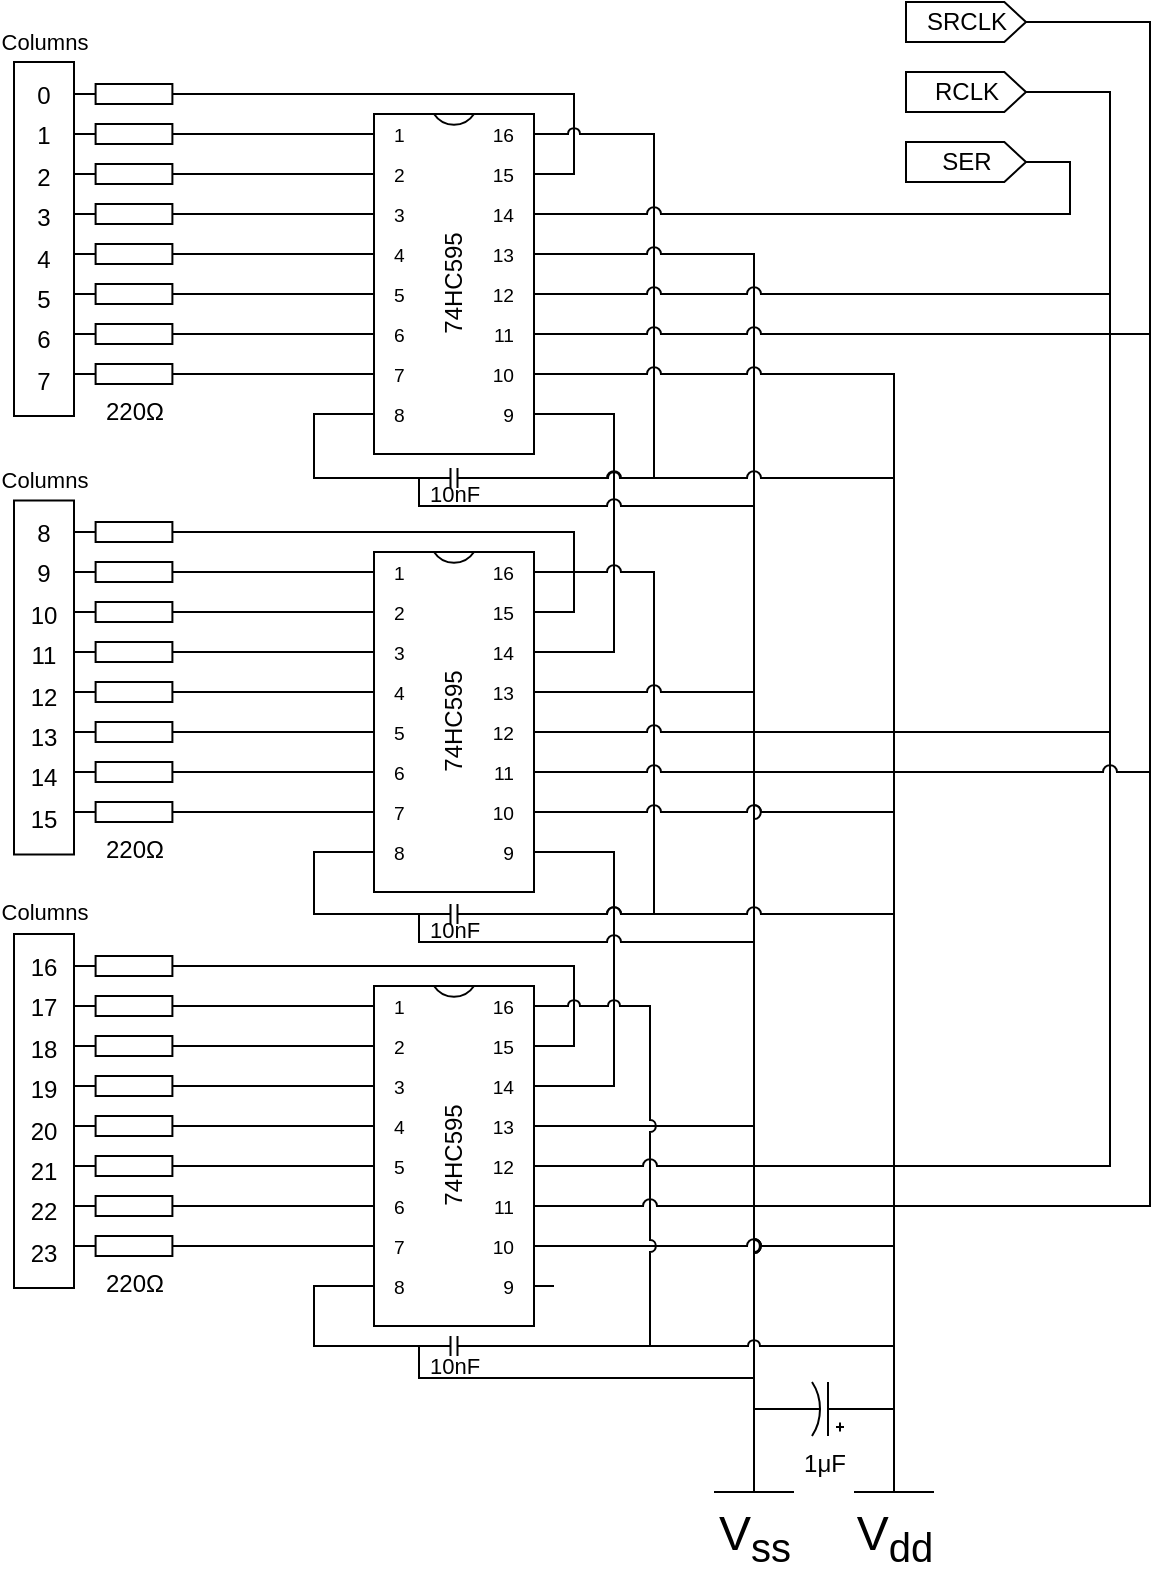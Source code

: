 <mxfile version="14.9.6" type="device"><diagram name="Page-1" id="7e0a89b8-554c-2b80-1dc8-d5c74ca68de4"><mxGraphModel dx="1185" dy="662" grid="1" gridSize="10" guides="1" tooltips="1" connect="1" arrows="1" fold="1" page="1" pageScale="1" pageWidth="1100" pageHeight="850" background="none" math="0" shadow="0"><root><mxCell id="0"/><mxCell id="1" parent="0"/><mxCell id="h6pTQavmaDAhe2npS_zA-4" style="edgeStyle=orthogonalEdgeStyle;orthogonalLoop=1;jettySize=auto;html=1;exitX=1;exitY=0;exitDx=0;exitDy=150;exitPerimeter=0;entryX=1;entryY=0;entryDx=0;entryDy=50;entryPerimeter=0;rounded=0;endArrow=none;endFill=0;" parent="1" source="h6pTQavmaDAhe2npS_zA-1" target="h6pTQavmaDAhe2npS_zA-2" edge="1"><mxGeometry relative="1" as="geometry"><Array as="points"><mxPoint x="612" y="240"/><mxPoint x="612" y="359"/></Array></mxGeometry></mxCell><mxCell id="h6pTQavmaDAhe2npS_zA-15" style="edgeStyle=orthogonalEdgeStyle;rounded=0;orthogonalLoop=1;jettySize=auto;html=1;exitX=0;exitY=0;exitDx=0;exitDy=130;exitPerimeter=0;entryX=1;entryY=0.5;entryDx=0;entryDy=0;entryPerimeter=0;endArrow=none;endFill=0;strokeColor=#000000;" parent="1" source="h6pTQavmaDAhe2npS_zA-1" target="h6pTQavmaDAhe2npS_zA-12" edge="1"><mxGeometry relative="1" as="geometry"/></mxCell><mxCell id="h6pTQavmaDAhe2npS_zA-16" style="edgeStyle=orthogonalEdgeStyle;rounded=0;orthogonalLoop=1;jettySize=auto;html=1;exitX=0;exitY=0;exitDx=0;exitDy=110;exitPerimeter=0;entryX=1;entryY=0.5;entryDx=0;entryDy=0;entryPerimeter=0;endArrow=none;endFill=0;strokeColor=#000000;" parent="1" source="h6pTQavmaDAhe2npS_zA-1" target="h6pTQavmaDAhe2npS_zA-11" edge="1"><mxGeometry relative="1" as="geometry"/></mxCell><mxCell id="h6pTQavmaDAhe2npS_zA-17" style="edgeStyle=orthogonalEdgeStyle;rounded=0;orthogonalLoop=1;jettySize=auto;html=1;exitX=0;exitY=0;exitDx=0;exitDy=90;exitPerimeter=0;entryX=1;entryY=0.5;entryDx=0;entryDy=0;entryPerimeter=0;endArrow=none;endFill=0;strokeColor=#000000;" parent="1" source="h6pTQavmaDAhe2npS_zA-1" target="h6pTQavmaDAhe2npS_zA-10" edge="1"><mxGeometry relative="1" as="geometry"/></mxCell><mxCell id="h6pTQavmaDAhe2npS_zA-18" style="edgeStyle=orthogonalEdgeStyle;rounded=0;orthogonalLoop=1;jettySize=auto;html=1;exitX=0;exitY=0;exitDx=0;exitDy=70;exitPerimeter=0;entryX=1;entryY=0.5;entryDx=0;entryDy=0;entryPerimeter=0;endArrow=none;endFill=0;strokeColor=#000000;" parent="1" source="h6pTQavmaDAhe2npS_zA-1" target="h6pTQavmaDAhe2npS_zA-9" edge="1"><mxGeometry relative="1" as="geometry"/></mxCell><mxCell id="h6pTQavmaDAhe2npS_zA-19" style="edgeStyle=orthogonalEdgeStyle;rounded=0;orthogonalLoop=1;jettySize=auto;html=1;exitX=0;exitY=0;exitDx=0;exitDy=50;exitPerimeter=0;entryX=1;entryY=0.5;entryDx=0;entryDy=0;entryPerimeter=0;endArrow=none;endFill=0;strokeColor=#000000;" parent="1" source="h6pTQavmaDAhe2npS_zA-1" target="h6pTQavmaDAhe2npS_zA-8" edge="1"><mxGeometry relative="1" as="geometry"/></mxCell><mxCell id="h6pTQavmaDAhe2npS_zA-20" style="edgeStyle=orthogonalEdgeStyle;rounded=0;orthogonalLoop=1;jettySize=auto;html=1;exitX=0;exitY=0;exitDx=0;exitDy=30;exitPerimeter=0;entryX=1;entryY=0.5;entryDx=0;entryDy=0;entryPerimeter=0;endArrow=none;endFill=0;strokeColor=#000000;" parent="1" source="h6pTQavmaDAhe2npS_zA-1" target="h6pTQavmaDAhe2npS_zA-7" edge="1"><mxGeometry relative="1" as="geometry"/></mxCell><mxCell id="h6pTQavmaDAhe2npS_zA-21" style="edgeStyle=orthogonalEdgeStyle;rounded=0;orthogonalLoop=1;jettySize=auto;html=1;exitX=0;exitY=0;exitDx=0;exitDy=10;exitPerimeter=0;entryX=1;entryY=0.5;entryDx=0;entryDy=0;entryPerimeter=0;endArrow=none;endFill=0;strokeColor=#000000;" parent="1" source="h6pTQavmaDAhe2npS_zA-1" target="h6pTQavmaDAhe2npS_zA-6" edge="1"><mxGeometry relative="1" as="geometry"/></mxCell><mxCell id="h6pTQavmaDAhe2npS_zA-22" style="edgeStyle=orthogonalEdgeStyle;rounded=0;orthogonalLoop=1;jettySize=auto;html=1;exitX=1;exitY=0;exitDx=0;exitDy=30;exitPerimeter=0;entryX=1;entryY=0.5;entryDx=0;entryDy=0;entryPerimeter=0;endArrow=none;endFill=0;strokeColor=#000000;" parent="1" source="h6pTQavmaDAhe2npS_zA-1" target="h6pTQavmaDAhe2npS_zA-14" edge="1"><mxGeometry relative="1" as="geometry"><Array as="points"><mxPoint x="592" y="120"/><mxPoint x="592" y="80"/></Array></mxGeometry></mxCell><mxCell id="h6pTQavmaDAhe2npS_zA-82" style="edgeStyle=orthogonalEdgeStyle;rounded=0;jumpStyle=arc;orthogonalLoop=1;jettySize=auto;html=1;exitX=0;exitY=0;exitDx=0;exitDy=150;exitPerimeter=0;entryX=0;entryY=0.5;entryDx=0;entryDy=0;entryPerimeter=0;endArrow=none;endFill=0;strokeColor=#000000;" parent="1" source="h6pTQavmaDAhe2npS_zA-1" target="h6pTQavmaDAhe2npS_zA-71" edge="1"><mxGeometry relative="1" as="geometry"><Array as="points"><mxPoint x="462" y="240"/><mxPoint x="462" y="272"/></Array></mxGeometry></mxCell><mxCell id="h6pTQavmaDAhe2npS_zA-83" style="edgeStyle=orthogonalEdgeStyle;rounded=0;jumpStyle=arc;orthogonalLoop=1;jettySize=auto;html=1;exitX=1;exitY=0;exitDx=0;exitDy=10;exitPerimeter=0;entryX=1;entryY=0.5;entryDx=0;entryDy=0;entryPerimeter=0;endArrow=none;endFill=0;strokeColor=#000000;" parent="1" source="h6pTQavmaDAhe2npS_zA-1" target="h6pTQavmaDAhe2npS_zA-71" edge="1"><mxGeometry relative="1" as="geometry"><Array as="points"><mxPoint x="632" y="100"/><mxPoint x="632" y="272"/></Array></mxGeometry></mxCell><mxCell id="h6pTQavmaDAhe2npS_zA-92" style="edgeStyle=orthogonalEdgeStyle;rounded=0;jumpStyle=arc;jumpSize=7;orthogonalLoop=1;jettySize=auto;html=1;exitX=1;exitY=0;exitDx=0;exitDy=70;exitPerimeter=0;entryX=0.5;entryY=1;entryDx=0;entryDy=0;entryPerimeter=0;endArrow=none;endFill=0;strokeColor=#000000;" parent="1" source="h6pTQavmaDAhe2npS_zA-1" target="h6pTQavmaDAhe2npS_zA-64" edge="1"><mxGeometry relative="1" as="geometry"><Array as="points"><mxPoint x="682" y="160"/></Array></mxGeometry></mxCell><mxCell id="h6pTQavmaDAhe2npS_zA-107" style="edgeStyle=orthogonalEdgeStyle;rounded=0;jumpStyle=arc;jumpSize=7;orthogonalLoop=1;jettySize=auto;html=1;exitX=1;exitY=0;exitDx=0;exitDy=130;exitPerimeter=0;entryX=0.5;entryY=0;entryDx=0;entryDy=0;entryPerimeter=0;endArrow=none;endFill=0;strokeColor=#000000;" parent="1" source="h6pTQavmaDAhe2npS_zA-1" target="h6pTQavmaDAhe2npS_zA-65" edge="1"><mxGeometry relative="1" as="geometry"/></mxCell><mxCell id="h6pTQavmaDAhe2npS_zA-1" value="74HC595" style="shadow=0;dashed=0;align=center;html=1;strokeWidth=1;shape=mxgraph.electrical.logic_gates.dual_inline_ic;labelNames=a,b,c,d,e,f,g,h,i,j,k,l,m,n,o,p,q,r,s,t;verticalAlign=middle;horizontal=0;" parent="1" vertex="1"><mxGeometry x="482" y="90" width="100" height="170" as="geometry"/></mxCell><mxCell id="h6pTQavmaDAhe2npS_zA-5" style="edgeStyle=orthogonalEdgeStyle;rounded=0;orthogonalLoop=1;jettySize=auto;html=1;exitX=1;exitY=0;exitDx=0;exitDy=150;exitPerimeter=0;entryX=1;entryY=0;entryDx=0;entryDy=50;entryPerimeter=0;endArrow=none;endFill=0;strokeColor=#000000;" parent="1" source="h6pTQavmaDAhe2npS_zA-2" target="h6pTQavmaDAhe2npS_zA-3" edge="1"><mxGeometry relative="1" as="geometry"><Array as="points"><mxPoint x="612" y="459"/><mxPoint x="612" y="576"/></Array></mxGeometry></mxCell><mxCell id="h6pTQavmaDAhe2npS_zA-39" style="edgeStyle=orthogonalEdgeStyle;rounded=0;orthogonalLoop=1;jettySize=auto;html=1;exitX=0;exitY=0;exitDx=0;exitDy=10;exitPerimeter=0;entryX=1;entryY=0.5;entryDx=0;entryDy=0;entryPerimeter=0;endArrow=none;endFill=0;strokeColor=#000000;" parent="1" source="h6pTQavmaDAhe2npS_zA-2" target="h6pTQavmaDAhe2npS_zA-31" edge="1"><mxGeometry relative="1" as="geometry"/></mxCell><mxCell id="h6pTQavmaDAhe2npS_zA-40" style="edgeStyle=orthogonalEdgeStyle;rounded=0;orthogonalLoop=1;jettySize=auto;html=1;exitX=0;exitY=0;exitDx=0;exitDy=30;exitPerimeter=0;entryX=1;entryY=0.5;entryDx=0;entryDy=0;entryPerimeter=0;endArrow=none;endFill=0;strokeColor=#000000;" parent="1" source="h6pTQavmaDAhe2npS_zA-2" target="h6pTQavmaDAhe2npS_zA-32" edge="1"><mxGeometry relative="1" as="geometry"/></mxCell><mxCell id="h6pTQavmaDAhe2npS_zA-41" style="edgeStyle=orthogonalEdgeStyle;rounded=0;orthogonalLoop=1;jettySize=auto;html=1;exitX=0;exitY=0;exitDx=0;exitDy=50;exitPerimeter=0;entryX=1;entryY=0.5;entryDx=0;entryDy=0;entryPerimeter=0;endArrow=none;endFill=0;strokeColor=#000000;" parent="1" source="h6pTQavmaDAhe2npS_zA-2" target="h6pTQavmaDAhe2npS_zA-33" edge="1"><mxGeometry relative="1" as="geometry"/></mxCell><mxCell id="h6pTQavmaDAhe2npS_zA-42" style="edgeStyle=orthogonalEdgeStyle;rounded=0;orthogonalLoop=1;jettySize=auto;html=1;exitX=0;exitY=0;exitDx=0;exitDy=70;exitPerimeter=0;entryX=1;entryY=0.5;entryDx=0;entryDy=0;entryPerimeter=0;endArrow=none;endFill=0;strokeColor=#000000;" parent="1" source="h6pTQavmaDAhe2npS_zA-2" target="h6pTQavmaDAhe2npS_zA-34" edge="1"><mxGeometry relative="1" as="geometry"/></mxCell><mxCell id="h6pTQavmaDAhe2npS_zA-43" style="edgeStyle=orthogonalEdgeStyle;rounded=0;orthogonalLoop=1;jettySize=auto;html=1;exitX=0;exitY=0;exitDx=0;exitDy=90;exitPerimeter=0;entryX=1;entryY=0.5;entryDx=0;entryDy=0;entryPerimeter=0;endArrow=none;endFill=0;strokeColor=#000000;" parent="1" source="h6pTQavmaDAhe2npS_zA-2" target="h6pTQavmaDAhe2npS_zA-35" edge="1"><mxGeometry relative="1" as="geometry"/></mxCell><mxCell id="h6pTQavmaDAhe2npS_zA-44" style="edgeStyle=orthogonalEdgeStyle;rounded=0;orthogonalLoop=1;jettySize=auto;html=1;exitX=0;exitY=0;exitDx=0;exitDy=110;exitPerimeter=0;entryX=1;entryY=0.5;entryDx=0;entryDy=0;entryPerimeter=0;endArrow=none;endFill=0;strokeColor=#000000;" parent="1" source="h6pTQavmaDAhe2npS_zA-2" target="h6pTQavmaDAhe2npS_zA-36" edge="1"><mxGeometry relative="1" as="geometry"/></mxCell><mxCell id="h6pTQavmaDAhe2npS_zA-45" style="edgeStyle=orthogonalEdgeStyle;rounded=0;orthogonalLoop=1;jettySize=auto;html=1;exitX=0;exitY=0;exitDx=0;exitDy=130;exitPerimeter=0;entryX=1;entryY=0.5;entryDx=0;entryDy=0;entryPerimeter=0;endArrow=none;endFill=0;strokeColor=#000000;" parent="1" source="h6pTQavmaDAhe2npS_zA-2" target="h6pTQavmaDAhe2npS_zA-37" edge="1"><mxGeometry relative="1" as="geometry"/></mxCell><mxCell id="h6pTQavmaDAhe2npS_zA-81" style="edgeStyle=orthogonalEdgeStyle;rounded=0;jumpStyle=arc;orthogonalLoop=1;jettySize=auto;html=1;exitX=0;exitY=0;exitDx=0;exitDy=150;exitPerimeter=0;entryX=0;entryY=0.5;entryDx=0;entryDy=0;entryPerimeter=0;endArrow=none;endFill=0;strokeColor=#000000;" parent="1" source="h6pTQavmaDAhe2npS_zA-2" target="h6pTQavmaDAhe2npS_zA-73" edge="1"><mxGeometry relative="1" as="geometry"><Array as="points"><mxPoint x="462" y="459"/><mxPoint x="462" y="490"/></Array></mxGeometry></mxCell><mxCell id="h6pTQavmaDAhe2npS_zA-84" style="edgeStyle=orthogonalEdgeStyle;rounded=0;jumpStyle=arc;orthogonalLoop=1;jettySize=auto;html=1;exitX=1;exitY=0;exitDx=0;exitDy=10;exitPerimeter=0;entryX=1;entryY=0.5;entryDx=0;entryDy=0;entryPerimeter=0;endArrow=none;endFill=0;strokeColor=#000000;jumpSize=7;" parent="1" source="h6pTQavmaDAhe2npS_zA-2" target="h6pTQavmaDAhe2npS_zA-73" edge="1"><mxGeometry relative="1" as="geometry"><Array as="points"><mxPoint x="632" y="319"/><mxPoint x="632" y="490"/></Array></mxGeometry></mxCell><mxCell id="h6pTQavmaDAhe2npS_zA-91" style="edgeStyle=orthogonalEdgeStyle;rounded=0;jumpStyle=arc;jumpSize=7;orthogonalLoop=1;jettySize=auto;html=1;exitX=1;exitY=0;exitDx=0;exitDy=70;exitPerimeter=0;entryX=0.5;entryY=1;entryDx=0;entryDy=0;entryPerimeter=0;endArrow=none;endFill=0;strokeColor=#000000;" parent="1" source="h6pTQavmaDAhe2npS_zA-2" target="h6pTQavmaDAhe2npS_zA-64" edge="1"><mxGeometry relative="1" as="geometry"><Array as="points"><mxPoint x="682" y="379"/></Array></mxGeometry></mxCell><mxCell id="h6pTQavmaDAhe2npS_zA-108" style="edgeStyle=orthogonalEdgeStyle;rounded=0;jumpStyle=arc;jumpSize=7;orthogonalLoop=1;jettySize=auto;html=1;exitX=1;exitY=0;exitDx=0;exitDy=130;exitPerimeter=0;entryX=0.5;entryY=0;entryDx=0;entryDy=0;entryPerimeter=0;endArrow=none;endFill=0;strokeColor=#000000;" parent="1" source="h6pTQavmaDAhe2npS_zA-2" target="h6pTQavmaDAhe2npS_zA-65" edge="1"><mxGeometry relative="1" as="geometry"><Array as="points"><mxPoint x="752" y="439"/></Array></mxGeometry></mxCell><mxCell id="h6pTQavmaDAhe2npS_zA-2" value="74HC595" style="shadow=0;dashed=0;align=center;html=1;strokeWidth=1;shape=mxgraph.electrical.logic_gates.dual_inline_ic;labelNames=a,b,c,d,e,f,g,h,i,j,k,l,m,n,o,p,q,r,s,t;verticalAlign=middle;horizontal=0;" parent="1" vertex="1"><mxGeometry x="482" y="309" width="100" height="170" as="geometry"/></mxCell><mxCell id="h6pTQavmaDAhe2npS_zA-55" style="edgeStyle=orthogonalEdgeStyle;rounded=0;orthogonalLoop=1;jettySize=auto;html=1;exitX=0;exitY=0;exitDx=0;exitDy=10;exitPerimeter=0;entryX=1;entryY=0.5;entryDx=0;entryDy=0;entryPerimeter=0;endArrow=none;endFill=0;strokeColor=#000000;" parent="1" source="h6pTQavmaDAhe2npS_zA-3" target="h6pTQavmaDAhe2npS_zA-47" edge="1"><mxGeometry relative="1" as="geometry"/></mxCell><mxCell id="h6pTQavmaDAhe2npS_zA-56" style="edgeStyle=orthogonalEdgeStyle;rounded=0;orthogonalLoop=1;jettySize=auto;html=1;exitX=0;exitY=0;exitDx=0;exitDy=30;exitPerimeter=0;entryX=1;entryY=0.5;entryDx=0;entryDy=0;entryPerimeter=0;endArrow=none;endFill=0;strokeColor=#000000;" parent="1" source="h6pTQavmaDAhe2npS_zA-3" target="h6pTQavmaDAhe2npS_zA-48" edge="1"><mxGeometry relative="1" as="geometry"/></mxCell><mxCell id="h6pTQavmaDAhe2npS_zA-57" style="edgeStyle=orthogonalEdgeStyle;rounded=0;orthogonalLoop=1;jettySize=auto;html=1;exitX=0;exitY=0;exitDx=0;exitDy=50;exitPerimeter=0;entryX=1;entryY=0.5;entryDx=0;entryDy=0;entryPerimeter=0;endArrow=none;endFill=0;strokeColor=#000000;" parent="1" source="h6pTQavmaDAhe2npS_zA-3" target="h6pTQavmaDAhe2npS_zA-49" edge="1"><mxGeometry relative="1" as="geometry"/></mxCell><mxCell id="h6pTQavmaDAhe2npS_zA-58" style="edgeStyle=orthogonalEdgeStyle;rounded=0;orthogonalLoop=1;jettySize=auto;html=1;exitX=0;exitY=0;exitDx=0;exitDy=70;exitPerimeter=0;entryX=1;entryY=0.5;entryDx=0;entryDy=0;entryPerimeter=0;endArrow=none;endFill=0;strokeColor=#000000;" parent="1" source="h6pTQavmaDAhe2npS_zA-3" target="h6pTQavmaDAhe2npS_zA-50" edge="1"><mxGeometry relative="1" as="geometry"/></mxCell><mxCell id="h6pTQavmaDAhe2npS_zA-59" style="edgeStyle=orthogonalEdgeStyle;rounded=0;orthogonalLoop=1;jettySize=auto;html=1;exitX=0;exitY=0;exitDx=0;exitDy=90;exitPerimeter=0;entryX=1;entryY=0.5;entryDx=0;entryDy=0;entryPerimeter=0;endArrow=none;endFill=0;strokeColor=#000000;" parent="1" source="h6pTQavmaDAhe2npS_zA-3" target="h6pTQavmaDAhe2npS_zA-51" edge="1"><mxGeometry relative="1" as="geometry"/></mxCell><mxCell id="h6pTQavmaDAhe2npS_zA-60" style="edgeStyle=orthogonalEdgeStyle;rounded=0;orthogonalLoop=1;jettySize=auto;html=1;exitX=0;exitY=0;exitDx=0;exitDy=110;exitPerimeter=0;entryX=1;entryY=0.5;entryDx=0;entryDy=0;entryPerimeter=0;endArrow=none;endFill=0;strokeColor=#000000;" parent="1" source="h6pTQavmaDAhe2npS_zA-3" target="h6pTQavmaDAhe2npS_zA-52" edge="1"><mxGeometry relative="1" as="geometry"/></mxCell><mxCell id="h6pTQavmaDAhe2npS_zA-61" style="edgeStyle=orthogonalEdgeStyle;rounded=0;orthogonalLoop=1;jettySize=auto;html=1;exitX=0;exitY=0;exitDx=0;exitDy=130;exitPerimeter=0;entryX=1;entryY=0.5;entryDx=0;entryDy=0;entryPerimeter=0;endArrow=none;endFill=0;strokeColor=#000000;" parent="1" source="h6pTQavmaDAhe2npS_zA-3" target="h6pTQavmaDAhe2npS_zA-53" edge="1"><mxGeometry relative="1" as="geometry"/></mxCell><mxCell id="h6pTQavmaDAhe2npS_zA-62" style="edgeStyle=orthogonalEdgeStyle;rounded=0;orthogonalLoop=1;jettySize=auto;html=1;exitX=1;exitY=0;exitDx=0;exitDy=30;exitPerimeter=0;entryX=1;entryY=0.5;entryDx=0;entryDy=0;entryPerimeter=0;endArrow=none;endFill=0;strokeColor=#000000;" parent="1" source="h6pTQavmaDAhe2npS_zA-3" target="h6pTQavmaDAhe2npS_zA-54" edge="1"><mxGeometry relative="1" as="geometry"><Array as="points"><mxPoint x="592" y="556"/><mxPoint x="592" y="516"/></Array></mxGeometry></mxCell><mxCell id="h6pTQavmaDAhe2npS_zA-75" style="edgeStyle=orthogonalEdgeStyle;rounded=0;orthogonalLoop=1;jettySize=auto;html=1;exitX=0;exitY=0;exitDx=0;exitDy=150;exitPerimeter=0;entryX=0;entryY=0.5;entryDx=0;entryDy=0;entryPerimeter=0;endArrow=none;endFill=0;strokeColor=#000000;" parent="1" source="h6pTQavmaDAhe2npS_zA-3" target="h6pTQavmaDAhe2npS_zA-74" edge="1"><mxGeometry relative="1" as="geometry"><Array as="points"><mxPoint x="462" y="676"/><mxPoint x="462" y="706"/></Array></mxGeometry></mxCell><mxCell id="h6pTQavmaDAhe2npS_zA-109" style="edgeStyle=orthogonalEdgeStyle;rounded=0;jumpStyle=arc;jumpSize=7;orthogonalLoop=1;jettySize=auto;html=1;exitX=1;exitY=0;exitDx=0;exitDy=130;exitPerimeter=0;entryX=0.5;entryY=0;entryDx=0;entryDy=0;entryPerimeter=0;endArrow=none;endFill=0;strokeColor=#000000;" parent="1" source="h6pTQavmaDAhe2npS_zA-3" target="h6pTQavmaDAhe2npS_zA-65" edge="1"><mxGeometry relative="1" as="geometry"/></mxCell><mxCell id="3B4kw5OJ7jtC7AhfeEPf-1" style="edgeStyle=orthogonalEdgeStyle;rounded=0;orthogonalLoop=1;jettySize=auto;html=1;exitX=1;exitY=0;exitDx=0;exitDy=70;exitPerimeter=0;entryX=0.5;entryY=1;entryDx=0;entryDy=0;entryPerimeter=0;jumpStyle=arc;endArrow=none;endFill=0;" edge="1" parent="1" source="h6pTQavmaDAhe2npS_zA-3" target="h6pTQavmaDAhe2npS_zA-64"><mxGeometry relative="1" as="geometry"/></mxCell><mxCell id="3B4kw5OJ7jtC7AhfeEPf-2" style="edgeStyle=orthogonalEdgeStyle;rounded=0;jumpStyle=arc;orthogonalLoop=1;jettySize=auto;html=1;exitX=1;exitY=0;exitDx=0;exitDy=10;exitPerimeter=0;entryX=1;entryY=0.5;entryDx=0;entryDy=0;entryPerimeter=0;endArrow=none;endFill=0;" edge="1" parent="1" source="h6pTQavmaDAhe2npS_zA-3" target="h6pTQavmaDAhe2npS_zA-74"><mxGeometry relative="1" as="geometry"><Array as="points"><mxPoint x="630" y="536"/><mxPoint x="630" y="706"/></Array></mxGeometry></mxCell><mxCell id="h6pTQavmaDAhe2npS_zA-3" value="74HC595" style="shadow=0;dashed=0;align=center;html=1;strokeWidth=1;shape=mxgraph.electrical.logic_gates.dual_inline_ic;labelNames=a,b,c,d,e,f,g,h,i,j,k,l,m,n,o,p,q,r,s,t;verticalAlign=middle;horizontal=0;" parent="1" vertex="1"><mxGeometry x="482" y="526" width="100" height="170" as="geometry"/></mxCell><mxCell id="h6pTQavmaDAhe2npS_zA-6" value="" style="pointerEvents=1;verticalLabelPosition=bottom;shadow=0;dashed=0;align=center;html=1;verticalAlign=top;shape=mxgraph.electrical.resistors.resistor_1;" parent="1" vertex="1"><mxGeometry x="342" y="95" width="60" height="10" as="geometry"/></mxCell><mxCell id="h6pTQavmaDAhe2npS_zA-7" value="" style="pointerEvents=1;verticalLabelPosition=bottom;shadow=0;dashed=0;align=center;html=1;verticalAlign=top;shape=mxgraph.electrical.resistors.resistor_1;" parent="1" vertex="1"><mxGeometry x="342" y="115" width="60" height="10" as="geometry"/></mxCell><mxCell id="h6pTQavmaDAhe2npS_zA-8" value="" style="pointerEvents=1;verticalLabelPosition=bottom;shadow=0;dashed=0;align=center;html=1;verticalAlign=top;shape=mxgraph.electrical.resistors.resistor_1;" parent="1" vertex="1"><mxGeometry x="342" y="135" width="60" height="10" as="geometry"/></mxCell><mxCell id="h6pTQavmaDAhe2npS_zA-9" value="" style="pointerEvents=1;verticalLabelPosition=bottom;shadow=0;dashed=0;align=center;html=1;verticalAlign=top;shape=mxgraph.electrical.resistors.resistor_1;" parent="1" vertex="1"><mxGeometry x="342" y="155" width="60" height="10" as="geometry"/></mxCell><mxCell id="h6pTQavmaDAhe2npS_zA-10" value="" style="pointerEvents=1;verticalLabelPosition=bottom;shadow=0;dashed=0;align=center;html=1;verticalAlign=top;shape=mxgraph.electrical.resistors.resistor_1;" parent="1" vertex="1"><mxGeometry x="342" y="175" width="60" height="10" as="geometry"/></mxCell><mxCell id="h6pTQavmaDAhe2npS_zA-11" value="" style="pointerEvents=1;verticalLabelPosition=bottom;shadow=0;dashed=0;align=center;html=1;verticalAlign=top;shape=mxgraph.electrical.resistors.resistor_1;" parent="1" vertex="1"><mxGeometry x="342" y="195" width="60" height="10" as="geometry"/></mxCell><mxCell id="h6pTQavmaDAhe2npS_zA-12" value="220Ω" style="pointerEvents=1;verticalLabelPosition=bottom;shadow=0;dashed=0;align=center;html=1;verticalAlign=top;shape=mxgraph.electrical.resistors.resistor_1;" parent="1" vertex="1"><mxGeometry x="342" y="215" width="60" height="10" as="geometry"/></mxCell><mxCell id="h6pTQavmaDAhe2npS_zA-14" value="" style="pointerEvents=1;verticalLabelPosition=bottom;shadow=0;dashed=0;align=center;html=1;verticalAlign=top;shape=mxgraph.electrical.resistors.resistor_1;" parent="1" vertex="1"><mxGeometry x="342" y="75" width="60" height="10" as="geometry"/></mxCell><mxCell id="h6pTQavmaDAhe2npS_zA-31" value="" style="pointerEvents=1;verticalLabelPosition=bottom;shadow=0;dashed=0;align=center;html=1;verticalAlign=top;shape=mxgraph.electrical.resistors.resistor_1;" parent="1" vertex="1"><mxGeometry x="342" y="314" width="60" height="10" as="geometry"/></mxCell><mxCell id="h6pTQavmaDAhe2npS_zA-32" value="" style="pointerEvents=1;verticalLabelPosition=bottom;shadow=0;dashed=0;align=center;html=1;verticalAlign=top;shape=mxgraph.electrical.resistors.resistor_1;" parent="1" vertex="1"><mxGeometry x="342" y="334" width="60" height="10" as="geometry"/></mxCell><mxCell id="h6pTQavmaDAhe2npS_zA-33" value="" style="pointerEvents=1;verticalLabelPosition=bottom;shadow=0;dashed=0;align=center;html=1;verticalAlign=top;shape=mxgraph.electrical.resistors.resistor_1;" parent="1" vertex="1"><mxGeometry x="342" y="354" width="60" height="10" as="geometry"/></mxCell><mxCell id="h6pTQavmaDAhe2npS_zA-34" value="" style="pointerEvents=1;verticalLabelPosition=bottom;shadow=0;dashed=0;align=center;html=1;verticalAlign=top;shape=mxgraph.electrical.resistors.resistor_1;" parent="1" vertex="1"><mxGeometry x="342" y="374" width="60" height="10" as="geometry"/></mxCell><mxCell id="h6pTQavmaDAhe2npS_zA-35" value="" style="pointerEvents=1;verticalLabelPosition=bottom;shadow=0;dashed=0;align=center;html=1;verticalAlign=top;shape=mxgraph.electrical.resistors.resistor_1;" parent="1" vertex="1"><mxGeometry x="342" y="394" width="60" height="10" as="geometry"/></mxCell><mxCell id="h6pTQavmaDAhe2npS_zA-36" value="" style="pointerEvents=1;verticalLabelPosition=bottom;shadow=0;dashed=0;align=center;html=1;verticalAlign=top;shape=mxgraph.electrical.resistors.resistor_1;" parent="1" vertex="1"><mxGeometry x="342" y="414" width="60" height="10" as="geometry"/></mxCell><mxCell id="h6pTQavmaDAhe2npS_zA-37" value="220Ω" style="pointerEvents=1;verticalLabelPosition=bottom;shadow=0;dashed=0;align=center;html=1;verticalAlign=top;shape=mxgraph.electrical.resistors.resistor_1;" parent="1" vertex="1"><mxGeometry x="342" y="434" width="60" height="10" as="geometry"/></mxCell><mxCell id="h6pTQavmaDAhe2npS_zA-46" style="edgeStyle=orthogonalEdgeStyle;rounded=0;orthogonalLoop=1;jettySize=auto;html=1;exitX=1;exitY=0.5;exitDx=0;exitDy=0;exitPerimeter=0;entryX=1;entryY=0;entryDx=0;entryDy=30;entryPerimeter=0;endArrow=none;endFill=0;strokeColor=#000000;" parent="1" source="h6pTQavmaDAhe2npS_zA-38" target="h6pTQavmaDAhe2npS_zA-2" edge="1"><mxGeometry relative="1" as="geometry"><Array as="points"><mxPoint x="592" y="299"/><mxPoint x="592" y="339"/></Array></mxGeometry></mxCell><mxCell id="h6pTQavmaDAhe2npS_zA-38" value="" style="pointerEvents=1;verticalLabelPosition=bottom;shadow=0;dashed=0;align=center;html=1;verticalAlign=top;shape=mxgraph.electrical.resistors.resistor_1;" parent="1" vertex="1"><mxGeometry x="342" y="294" width="60" height="10" as="geometry"/></mxCell><mxCell id="h6pTQavmaDAhe2npS_zA-47" value="" style="pointerEvents=1;verticalLabelPosition=bottom;shadow=0;dashed=0;align=center;html=1;verticalAlign=top;shape=mxgraph.electrical.resistors.resistor_1;" parent="1" vertex="1"><mxGeometry x="342" y="531" width="60" height="10" as="geometry"/></mxCell><mxCell id="h6pTQavmaDAhe2npS_zA-48" value="" style="pointerEvents=1;verticalLabelPosition=bottom;shadow=0;dashed=0;align=center;html=1;verticalAlign=top;shape=mxgraph.electrical.resistors.resistor_1;" parent="1" vertex="1"><mxGeometry x="342" y="551" width="60" height="10" as="geometry"/></mxCell><mxCell id="h6pTQavmaDAhe2npS_zA-49" value="" style="pointerEvents=1;verticalLabelPosition=bottom;shadow=0;dashed=0;align=center;html=1;verticalAlign=top;shape=mxgraph.electrical.resistors.resistor_1;" parent="1" vertex="1"><mxGeometry x="342" y="571" width="60" height="10" as="geometry"/></mxCell><mxCell id="h6pTQavmaDAhe2npS_zA-50" value="" style="pointerEvents=1;verticalLabelPosition=bottom;shadow=0;dashed=0;align=center;html=1;verticalAlign=top;shape=mxgraph.electrical.resistors.resistor_1;" parent="1" vertex="1"><mxGeometry x="342" y="591" width="60" height="10" as="geometry"/></mxCell><mxCell id="h6pTQavmaDAhe2npS_zA-51" value="" style="pointerEvents=1;verticalLabelPosition=bottom;shadow=0;dashed=0;align=center;html=1;verticalAlign=top;shape=mxgraph.electrical.resistors.resistor_1;" parent="1" vertex="1"><mxGeometry x="342" y="611" width="60" height="10" as="geometry"/></mxCell><mxCell id="h6pTQavmaDAhe2npS_zA-52" value="" style="pointerEvents=1;verticalLabelPosition=bottom;shadow=0;dashed=0;align=center;html=1;verticalAlign=top;shape=mxgraph.electrical.resistors.resistor_1;" parent="1" vertex="1"><mxGeometry x="342" y="631" width="60" height="10" as="geometry"/></mxCell><mxCell id="h6pTQavmaDAhe2npS_zA-53" value="220Ω" style="pointerEvents=1;verticalLabelPosition=bottom;shadow=0;dashed=0;align=center;html=1;verticalAlign=top;shape=mxgraph.electrical.resistors.resistor_1;" parent="1" vertex="1"><mxGeometry x="342" y="651" width="60" height="10" as="geometry"/></mxCell><mxCell id="h6pTQavmaDAhe2npS_zA-54" value="" style="pointerEvents=1;verticalLabelPosition=bottom;shadow=0;dashed=0;align=center;html=1;verticalAlign=top;shape=mxgraph.electrical.resistors.resistor_1;" parent="1" vertex="1"><mxGeometry x="342" y="511" width="60" height="10" as="geometry"/></mxCell><mxCell id="h6pTQavmaDAhe2npS_zA-64" value="V&lt;sub&gt;ss&lt;/sub&gt;" style="pointerEvents=1;verticalLabelPosition=bottom;shadow=0;dashed=0;align=center;html=1;verticalAlign=top;shape=mxgraph.electrical.signal_sources.vss2;fontSize=24;flipV=1;" parent="1" vertex="1"><mxGeometry x="662" y="749" width="40" height="30" as="geometry"/></mxCell><mxCell id="h6pTQavmaDAhe2npS_zA-65" value="V&lt;sub&gt;dd&lt;/sub&gt;" style="verticalLabelPosition=bottom;verticalAlign=top;shape=mxgraph.electrical.signal_sources.vdd;shadow=0;dashed=0;align=center;strokeWidth=1;fontSize=24;html=1;flipV=1;direction=west;labelPosition=center;" parent="1" vertex="1"><mxGeometry x="732" y="749" width="40" height="30" as="geometry"/></mxCell><mxCell id="h6pTQavmaDAhe2npS_zA-68" style="edgeStyle=orthogonalEdgeStyle;rounded=0;orthogonalLoop=1;jettySize=auto;html=1;exitX=0;exitY=0.5;exitDx=0;exitDy=0;exitPerimeter=0;entryX=0.5;entryY=0;entryDx=0;entryDy=0;entryPerimeter=0;endArrow=none;endFill=0;strokeColor=#000000;" parent="1" source="h6pTQavmaDAhe2npS_zA-66" target="h6pTQavmaDAhe2npS_zA-65" edge="1"><mxGeometry relative="1" as="geometry"/></mxCell><mxCell id="h6pTQavmaDAhe2npS_zA-94" style="edgeStyle=orthogonalEdgeStyle;rounded=0;jumpStyle=arc;jumpSize=7;orthogonalLoop=1;jettySize=auto;html=1;exitX=1;exitY=0.5;exitDx=0;exitDy=0;exitPerimeter=0;entryX=0.5;entryY=1;entryDx=0;entryDy=0;entryPerimeter=0;endArrow=none;endFill=0;strokeColor=#000000;" parent="1" source="h6pTQavmaDAhe2npS_zA-66" target="h6pTQavmaDAhe2npS_zA-64" edge="1"><mxGeometry relative="1" as="geometry"/></mxCell><mxCell id="h6pTQavmaDAhe2npS_zA-66" value="1μF" style="pointerEvents=1;verticalLabelPosition=bottom;shadow=0;dashed=0;align=center;html=1;verticalAlign=top;shape=mxgraph.electrical.capacitors.capacitor_3;direction=west;labelPosition=center;" parent="1" vertex="1"><mxGeometry x="697" y="724" width="40" height="27" as="geometry"/></mxCell><mxCell id="h6pTQavmaDAhe2npS_zA-89" style="edgeStyle=orthogonalEdgeStyle;rounded=0;jumpStyle=arc;jumpSize=7;orthogonalLoop=1;jettySize=auto;html=1;exitX=0;exitY=0.5;exitDx=0;exitDy=0;exitPerimeter=0;entryX=0.5;entryY=1;entryDx=0;entryDy=0;entryPerimeter=0;endArrow=none;endFill=0;strokeColor=#000000;" parent="1" source="h6pTQavmaDAhe2npS_zA-71" target="h6pTQavmaDAhe2npS_zA-64" edge="1"><mxGeometry relative="1" as="geometry"><mxPoint x="514.5" y="268" as="sourcePoint"/><mxPoint x="682" y="750" as="targetPoint"/><Array as="points"><mxPoint x="514" y="286"/><mxPoint x="682" y="286"/></Array></mxGeometry></mxCell><mxCell id="h6pTQavmaDAhe2npS_zA-90" style="edgeStyle=orthogonalEdgeStyle;rounded=0;jumpStyle=arc;jumpSize=7;orthogonalLoop=1;jettySize=auto;html=1;exitX=1;exitY=0.5;exitDx=0;exitDy=0;exitPerimeter=0;entryX=0.5;entryY=0;entryDx=0;entryDy=0;entryPerimeter=0;endArrow=none;endFill=0;strokeColor=#000000;" parent="1" source="h6pTQavmaDAhe2npS_zA-71" target="h6pTQavmaDAhe2npS_zA-65" edge="1"><mxGeometry relative="1" as="geometry"><Array as="points"><mxPoint x="752" y="272"/></Array></mxGeometry></mxCell><mxCell id="h6pTQavmaDAhe2npS_zA-71" value="10nF" style="pointerEvents=1;verticalLabelPosition=middle;shadow=0;dashed=0;align=center;html=1;verticalAlign=top;shape=mxgraph.electrical.capacitors.capacitor_1;labelPosition=center;fontSize=11;" parent="1" vertex="1"><mxGeometry x="514.5" y="267" width="35" height="10" as="geometry"/></mxCell><mxCell id="h6pTQavmaDAhe2npS_zA-86" style="edgeStyle=orthogonalEdgeStyle;rounded=0;jumpStyle=arc;jumpSize=7;orthogonalLoop=1;jettySize=auto;html=1;exitX=0;exitY=0.5;exitDx=0;exitDy=0;exitPerimeter=0;entryX=0.5;entryY=1;entryDx=0;entryDy=0;entryPerimeter=0;endArrow=none;endFill=0;strokeColor=#000000;" parent="1" source="h6pTQavmaDAhe2npS_zA-73" target="h6pTQavmaDAhe2npS_zA-64" edge="1"><mxGeometry relative="1" as="geometry"><Array as="points"><mxPoint x="515" y="504"/><mxPoint x="682" y="504"/></Array></mxGeometry></mxCell><mxCell id="h6pTQavmaDAhe2npS_zA-112" style="edgeStyle=orthogonalEdgeStyle;rounded=0;jumpStyle=arc;jumpSize=7;orthogonalLoop=1;jettySize=auto;html=1;exitX=1;exitY=0.5;exitDx=0;exitDy=0;exitPerimeter=0;entryX=0.5;entryY=0;entryDx=0;entryDy=0;entryPerimeter=0;endArrow=none;endFill=0;strokeColor=#000000;" parent="1" source="h6pTQavmaDAhe2npS_zA-73" target="h6pTQavmaDAhe2npS_zA-65" edge="1"><mxGeometry relative="1" as="geometry"/></mxCell><mxCell id="h6pTQavmaDAhe2npS_zA-73" value="10nF" style="pointerEvents=1;verticalLabelPosition=middle;shadow=0;dashed=0;align=center;html=1;verticalAlign=top;shape=mxgraph.electrical.capacitors.capacitor_1;labelPosition=center;fontSize=11;" parent="1" vertex="1"><mxGeometry x="514.5" y="485" width="35" height="10" as="geometry"/></mxCell><mxCell id="h6pTQavmaDAhe2npS_zA-77" style="edgeStyle=orthogonalEdgeStyle;rounded=0;jumpStyle=arc;orthogonalLoop=1;jettySize=auto;html=1;endArrow=none;endFill=0;strokeColor=#000000;exitX=0;exitY=0.5;exitDx=0;exitDy=0;exitPerimeter=0;entryX=0.5;entryY=1;entryDx=0;entryDy=0;entryPerimeter=0;" parent="1" source="h6pTQavmaDAhe2npS_zA-74" target="h6pTQavmaDAhe2npS_zA-64" edge="1"><mxGeometry relative="1" as="geometry"><mxPoint x="682" y="751" as="targetPoint"/><mxPoint x="514.5" y="708" as="sourcePoint"/><Array as="points"><mxPoint x="514" y="722"/><mxPoint x="682" y="722"/></Array></mxGeometry></mxCell><mxCell id="h6pTQavmaDAhe2npS_zA-80" style="edgeStyle=orthogonalEdgeStyle;rounded=0;jumpStyle=arc;orthogonalLoop=1;jettySize=auto;html=1;exitX=1;exitY=0.5;exitDx=0;exitDy=0;exitPerimeter=0;entryX=0.5;entryY=0;entryDx=0;entryDy=0;entryPerimeter=0;endArrow=none;endFill=0;strokeColor=#000000;" parent="1" source="h6pTQavmaDAhe2npS_zA-74" target="h6pTQavmaDAhe2npS_zA-65" edge="1"><mxGeometry relative="1" as="geometry"><Array as="points"><mxPoint x="752" y="706"/></Array></mxGeometry></mxCell><mxCell id="h6pTQavmaDAhe2npS_zA-74" value="&lt;font style=&quot;font-size: 11px; line-height: 50%;&quot;&gt;10nF&lt;/font&gt;" style="pointerEvents=1;verticalLabelPosition=bottom;shadow=0;dashed=0;align=center;html=1;verticalAlign=middle;shape=mxgraph.electrical.capacitors.capacitor_1;fontSize=11;" parent="1" vertex="1"><mxGeometry x="514.5" y="701" width="35" height="10" as="geometry"/></mxCell><mxCell id="h6pTQavmaDAhe2npS_zA-99" style="edgeStyle=orthogonalEdgeStyle;rounded=0;jumpStyle=arc;jumpSize=7;orthogonalLoop=1;jettySize=auto;html=1;exitX=1;exitY=0.5;exitDx=0;exitDy=0;exitPerimeter=0;entryX=1;entryY=0;entryDx=0;entryDy=50;entryPerimeter=0;endArrow=none;endFill=0;strokeColor=#000000;" parent="1" source="h6pTQavmaDAhe2npS_zA-95" target="h6pTQavmaDAhe2npS_zA-1" edge="1"><mxGeometry relative="1" as="geometry"><Array as="points"><mxPoint x="840" y="114"/><mxPoint x="840" y="140"/></Array></mxGeometry></mxCell><mxCell id="h6pTQavmaDAhe2npS_zA-95" value="SER" style="html=1;shadow=0;dashed=0;align=center;verticalAlign=middle;shape=mxgraph.arrows2.arrow;dy=0;dx=10.83;notch=0;rotation=0;horizontal=1;flipH=0;flipV=0;" parent="1" vertex="1"><mxGeometry x="758" y="104" width="60" height="20" as="geometry"/></mxCell><mxCell id="h6pTQavmaDAhe2npS_zA-101" style="edgeStyle=orthogonalEdgeStyle;rounded=0;jumpStyle=arc;jumpSize=7;orthogonalLoop=1;jettySize=auto;html=1;exitX=1;exitY=0.5;exitDx=0;exitDy=0;exitPerimeter=0;entryX=1;entryY=0;entryDx=0;entryDy=90;entryPerimeter=0;endArrow=none;endFill=0;strokeColor=#000000;" parent="1" source="h6pTQavmaDAhe2npS_zA-96" target="h6pTQavmaDAhe2npS_zA-1" edge="1"><mxGeometry relative="1" as="geometry"><Array as="points"><mxPoint x="860" y="79"/><mxPoint x="860" y="180"/></Array></mxGeometry></mxCell><mxCell id="h6pTQavmaDAhe2npS_zA-102" style="edgeStyle=orthogonalEdgeStyle;rounded=0;jumpStyle=arc;jumpSize=7;orthogonalLoop=1;jettySize=auto;html=1;exitX=1;exitY=0.5;exitDx=0;exitDy=0;exitPerimeter=0;entryX=1;entryY=0;entryDx=0;entryDy=90;entryPerimeter=0;endArrow=none;endFill=0;strokeColor=#000000;" parent="1" source="h6pTQavmaDAhe2npS_zA-96" target="h6pTQavmaDAhe2npS_zA-2" edge="1"><mxGeometry relative="1" as="geometry"><Array as="points"><mxPoint x="860" y="79"/><mxPoint x="860" y="399"/></Array></mxGeometry></mxCell><mxCell id="h6pTQavmaDAhe2npS_zA-103" style="edgeStyle=orthogonalEdgeStyle;rounded=0;jumpStyle=arc;jumpSize=7;orthogonalLoop=1;jettySize=auto;html=1;exitX=1;exitY=0.5;exitDx=0;exitDy=0;exitPerimeter=0;entryX=1;entryY=0;entryDx=0;entryDy=90;entryPerimeter=0;endArrow=none;endFill=0;strokeColor=#000000;" parent="1" source="h6pTQavmaDAhe2npS_zA-96" target="h6pTQavmaDAhe2npS_zA-3" edge="1"><mxGeometry relative="1" as="geometry"><Array as="points"><mxPoint x="860" y="79"/><mxPoint x="860" y="616"/></Array></mxGeometry></mxCell><mxCell id="h6pTQavmaDAhe2npS_zA-96" value="RCLK" style="html=1;shadow=0;dashed=0;align=center;verticalAlign=middle;shape=mxgraph.arrows2.arrow;dy=0;dx=10.83;notch=0;rotation=0;horizontal=1;flipH=0;flipV=0;" parent="1" vertex="1"><mxGeometry x="758" y="69" width="60" height="20" as="geometry"/></mxCell><mxCell id="h6pTQavmaDAhe2npS_zA-104" style="edgeStyle=orthogonalEdgeStyle;rounded=0;jumpStyle=arc;jumpSize=7;orthogonalLoop=1;jettySize=auto;html=1;exitX=1;exitY=0.5;exitDx=0;exitDy=0;exitPerimeter=0;entryX=1;entryY=0;entryDx=0;entryDy=110;entryPerimeter=0;endArrow=none;endFill=0;strokeColor=#000000;" parent="1" source="h6pTQavmaDAhe2npS_zA-97" target="h6pTQavmaDAhe2npS_zA-1" edge="1"><mxGeometry relative="1" as="geometry"><Array as="points"><mxPoint x="880" y="44"/><mxPoint x="880" y="200"/></Array></mxGeometry></mxCell><mxCell id="h6pTQavmaDAhe2npS_zA-105" style="edgeStyle=orthogonalEdgeStyle;rounded=0;jumpStyle=arc;jumpSize=7;orthogonalLoop=1;jettySize=auto;html=1;exitX=1;exitY=0.5;exitDx=0;exitDy=0;exitPerimeter=0;entryX=1;entryY=0;entryDx=0;entryDy=110;entryPerimeter=0;endArrow=none;endFill=0;strokeColor=#000000;" parent="1" source="h6pTQavmaDAhe2npS_zA-97" target="h6pTQavmaDAhe2npS_zA-2" edge="1"><mxGeometry relative="1" as="geometry"><Array as="points"><mxPoint x="880" y="44"/><mxPoint x="880" y="419"/></Array></mxGeometry></mxCell><mxCell id="h6pTQavmaDAhe2npS_zA-106" style="edgeStyle=orthogonalEdgeStyle;rounded=0;jumpStyle=arc;jumpSize=7;orthogonalLoop=1;jettySize=auto;html=1;exitX=1;exitY=0.5;exitDx=0;exitDy=0;exitPerimeter=0;entryX=1;entryY=0;entryDx=0;entryDy=110;entryPerimeter=0;endArrow=none;endFill=0;strokeColor=#000000;" parent="1" source="h6pTQavmaDAhe2npS_zA-97" target="h6pTQavmaDAhe2npS_zA-3" edge="1"><mxGeometry relative="1" as="geometry"><Array as="points"><mxPoint x="880" y="44"/><mxPoint x="880" y="636"/></Array></mxGeometry></mxCell><mxCell id="h6pTQavmaDAhe2npS_zA-97" value="SRCLK" style="html=1;shadow=0;dashed=0;align=center;verticalAlign=middle;shape=mxgraph.arrows2.arrow;dy=0;dx=10.83;notch=0;rotation=0;horizontal=1;flipH=0;flipV=0;" parent="1" vertex="1"><mxGeometry x="758" y="34" width="60" height="20" as="geometry"/></mxCell><mxCell id="3B4kw5OJ7jtC7AhfeEPf-4" value="&lt;font style=&quot;font-size: 12px ; line-height: 170%&quot;&gt;0&lt;br&gt;1&lt;br&gt;2&lt;br&gt;3&lt;br&gt;4&lt;br&gt;5&lt;br&gt;6&lt;br&gt;7&lt;br&gt;&lt;/font&gt;" style="rounded=0;whiteSpace=wrap;html=1;fontSize=11;verticalAlign=top;" vertex="1" parent="1"><mxGeometry x="312" y="64" width="30" height="177" as="geometry"/></mxCell><mxCell id="3B4kw5OJ7jtC7AhfeEPf-7" value="&lt;font style=&quot;font-size: 12px ; line-height: 170%&quot;&gt;8&lt;br&gt;9&lt;br&gt;10&lt;br&gt;11&lt;br&gt;12&lt;br&gt;13&lt;br&gt;14&lt;br&gt;15&lt;/font&gt;" style="rounded=0;whiteSpace=wrap;html=1;fontSize=11;verticalAlign=top;" vertex="1" parent="1"><mxGeometry x="312" y="283.25" width="30" height="177" as="geometry"/></mxCell><mxCell id="3B4kw5OJ7jtC7AhfeEPf-8" value="&lt;font style=&quot;font-size: 12px ; line-height: 170%&quot;&gt;16&lt;br&gt;17&lt;br&gt;18&lt;br&gt;19&lt;br&gt;20&lt;br&gt;21&lt;br&gt;22&lt;br&gt;23&lt;br&gt;&lt;/font&gt;" style="rounded=0;whiteSpace=wrap;html=1;fontSize=11;verticalAlign=top;" vertex="1" parent="1"><mxGeometry x="312" y="500" width="30" height="177" as="geometry"/></mxCell><mxCell id="3B4kw5OJ7jtC7AhfeEPf-9" value="Columns" style="text;html=1;strokeColor=none;fillColor=none;align=center;verticalAlign=middle;whiteSpace=wrap;rounded=0;fontSize=11;" vertex="1" parent="1"><mxGeometry x="305.5" y="44" width="43" height="20" as="geometry"/></mxCell><mxCell id="3B4kw5OJ7jtC7AhfeEPf-10" value="Columns" style="text;html=1;strokeColor=none;fillColor=none;align=center;verticalAlign=middle;whiteSpace=wrap;rounded=0;fontSize=11;" vertex="1" parent="1"><mxGeometry x="305.5" y="263.25" width="43" height="20" as="geometry"/></mxCell><mxCell id="3B4kw5OJ7jtC7AhfeEPf-11" value="Columns" style="text;html=1;strokeColor=none;fillColor=none;align=center;verticalAlign=middle;whiteSpace=wrap;rounded=0;fontSize=11;" vertex="1" parent="1"><mxGeometry x="305.5" y="479" width="43" height="20" as="geometry"/></mxCell></root></mxGraphModel></diagram></mxfile>